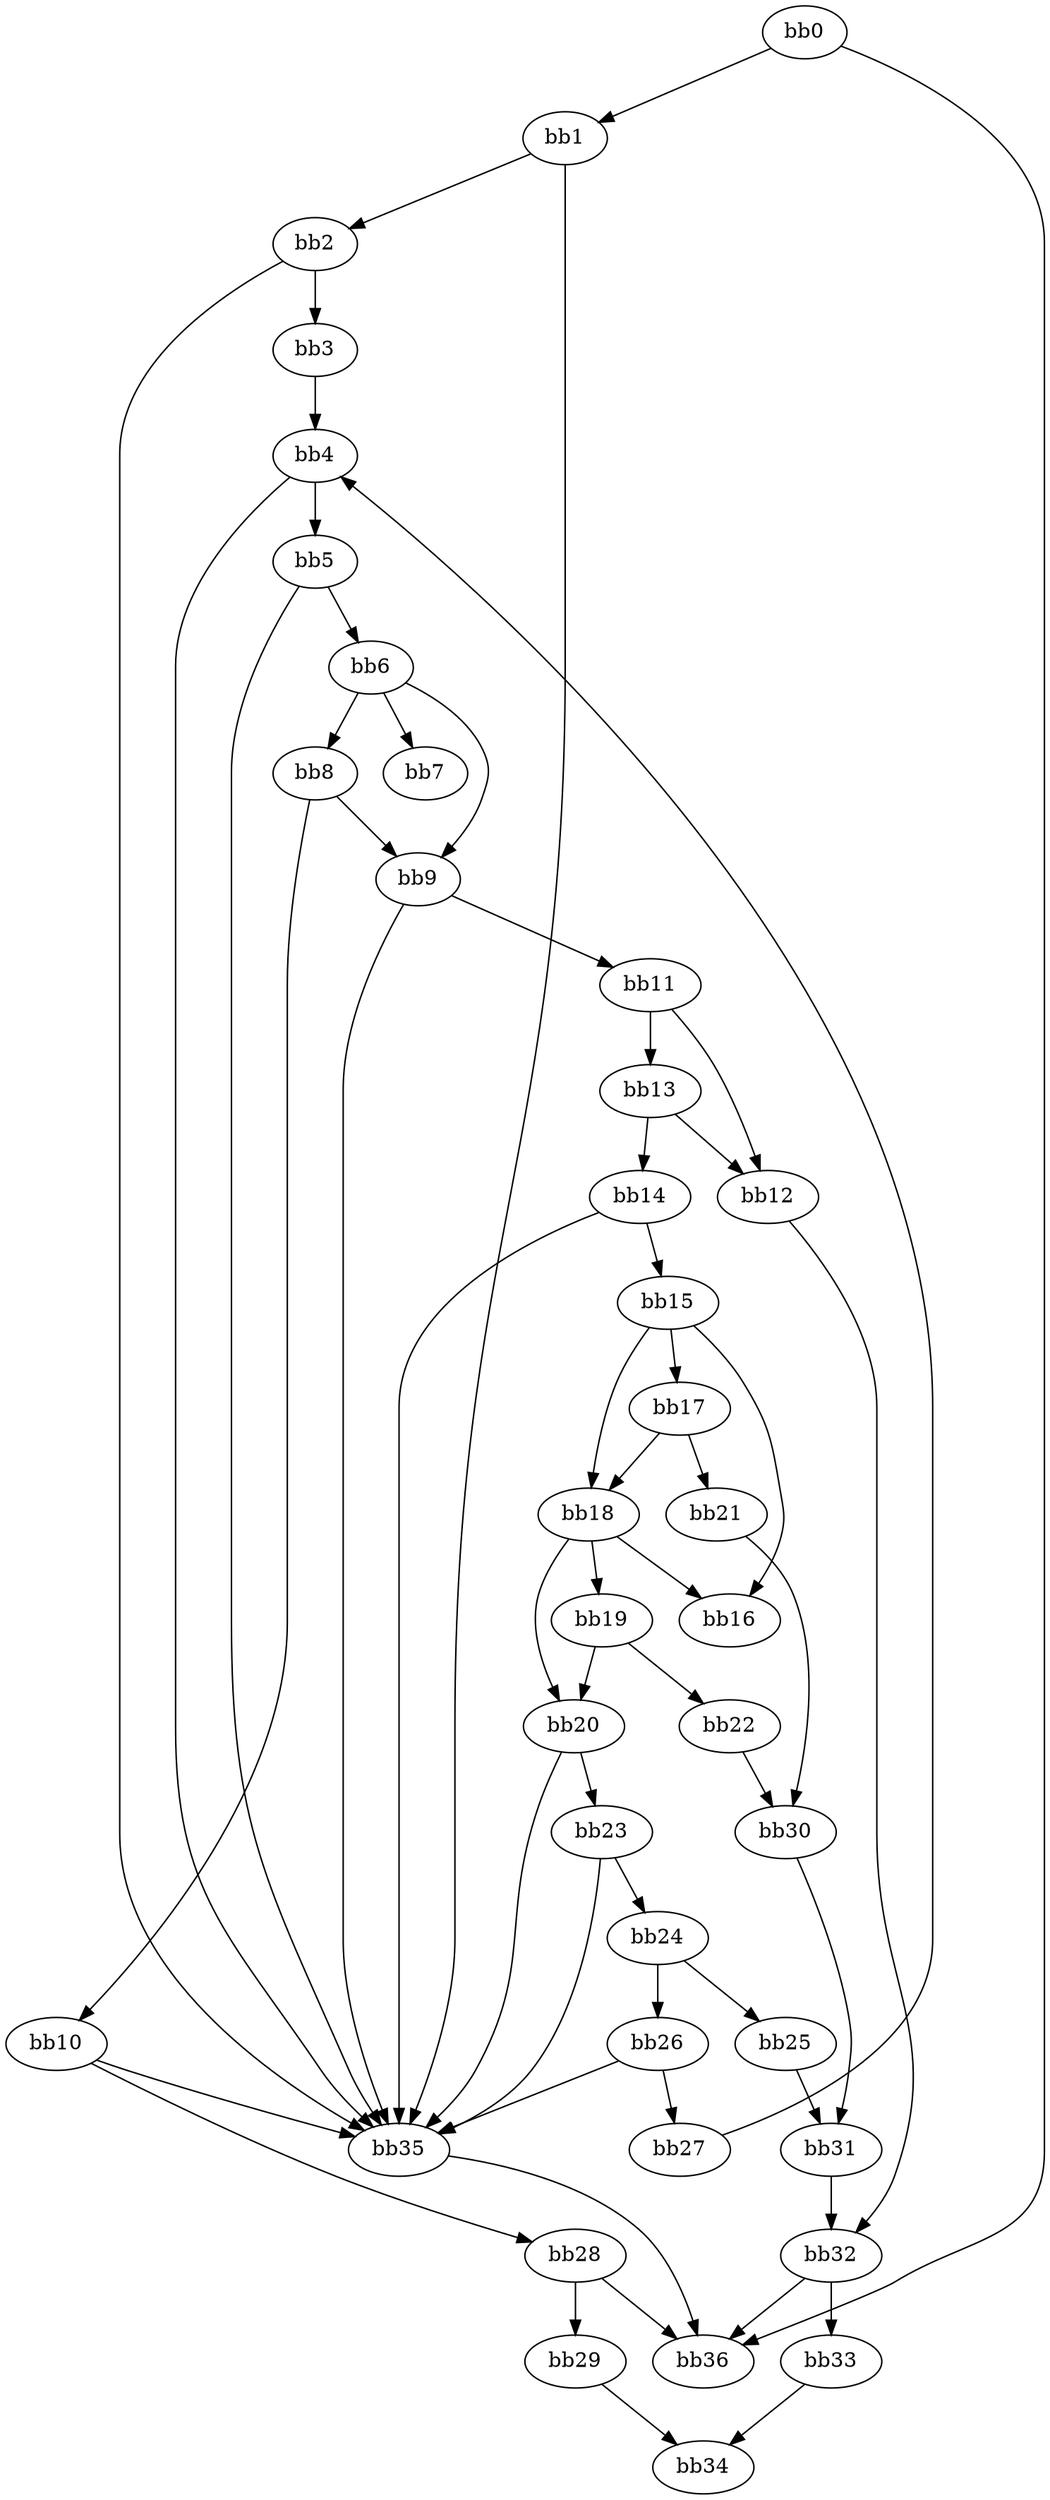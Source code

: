 digraph {
    0 [ label = "bb0\l" ]
    1 [ label = "bb1\l" ]
    2 [ label = "bb2\l" ]
    3 [ label = "bb3\l" ]
    4 [ label = "bb4\l" ]
    5 [ label = "bb5\l" ]
    6 [ label = "bb6\l" ]
    7 [ label = "bb7\l" ]
    8 [ label = "bb8\l" ]
    9 [ label = "bb9\l" ]
    10 [ label = "bb10\l" ]
    11 [ label = "bb11\l" ]
    12 [ label = "bb12\l" ]
    13 [ label = "bb13\l" ]
    14 [ label = "bb14\l" ]
    15 [ label = "bb15\l" ]
    16 [ label = "bb16\l" ]
    17 [ label = "bb17\l" ]
    18 [ label = "bb18\l" ]
    19 [ label = "bb19\l" ]
    20 [ label = "bb20\l" ]
    21 [ label = "bb21\l" ]
    22 [ label = "bb22\l" ]
    23 [ label = "bb23\l" ]
    24 [ label = "bb24\l" ]
    25 [ label = "bb25\l" ]
    26 [ label = "bb26\l" ]
    27 [ label = "bb27\l" ]
    28 [ label = "bb28\l" ]
    29 [ label = "bb29\l" ]
    30 [ label = "bb30\l" ]
    31 [ label = "bb31\l" ]
    32 [ label = "bb32\l" ]
    33 [ label = "bb33\l" ]
    34 [ label = "bb34\l" ]
    35 [ label = "bb35\l" ]
    36 [ label = "bb36\l" ]
    0 -> 1 [ ]
    0 -> 36 [ ]
    1 -> 2 [ ]
    1 -> 35 [ ]
    2 -> 3 [ ]
    2 -> 35 [ ]
    3 -> 4 [ ]
    4 -> 5 [ ]
    4 -> 35 [ ]
    5 -> 6 [ ]
    5 -> 35 [ ]
    6 -> 7 [ ]
    6 -> 8 [ ]
    6 -> 9 [ ]
    8 -> 9 [ ]
    8 -> 10 [ ]
    9 -> 11 [ ]
    9 -> 35 [ ]
    10 -> 28 [ ]
    10 -> 35 [ ]
    11 -> 12 [ ]
    11 -> 13 [ ]
    12 -> 32 [ ]
    13 -> 12 [ ]
    13 -> 14 [ ]
    14 -> 15 [ ]
    14 -> 35 [ ]
    15 -> 16 [ ]
    15 -> 17 [ ]
    15 -> 18 [ ]
    17 -> 18 [ ]
    17 -> 21 [ ]
    18 -> 16 [ ]
    18 -> 19 [ ]
    18 -> 20 [ ]
    19 -> 20 [ ]
    19 -> 22 [ ]
    20 -> 23 [ ]
    20 -> 35 [ ]
    21 -> 30 [ ]
    22 -> 30 [ ]
    23 -> 24 [ ]
    23 -> 35 [ ]
    24 -> 25 [ ]
    24 -> 26 [ ]
    25 -> 31 [ ]
    26 -> 27 [ ]
    26 -> 35 [ ]
    27 -> 4 [ ]
    28 -> 29 [ ]
    28 -> 36 [ ]
    29 -> 34 [ ]
    30 -> 31 [ ]
    31 -> 32 [ ]
    32 -> 33 [ ]
    32 -> 36 [ ]
    33 -> 34 [ ]
    35 -> 36 [ ]
}

